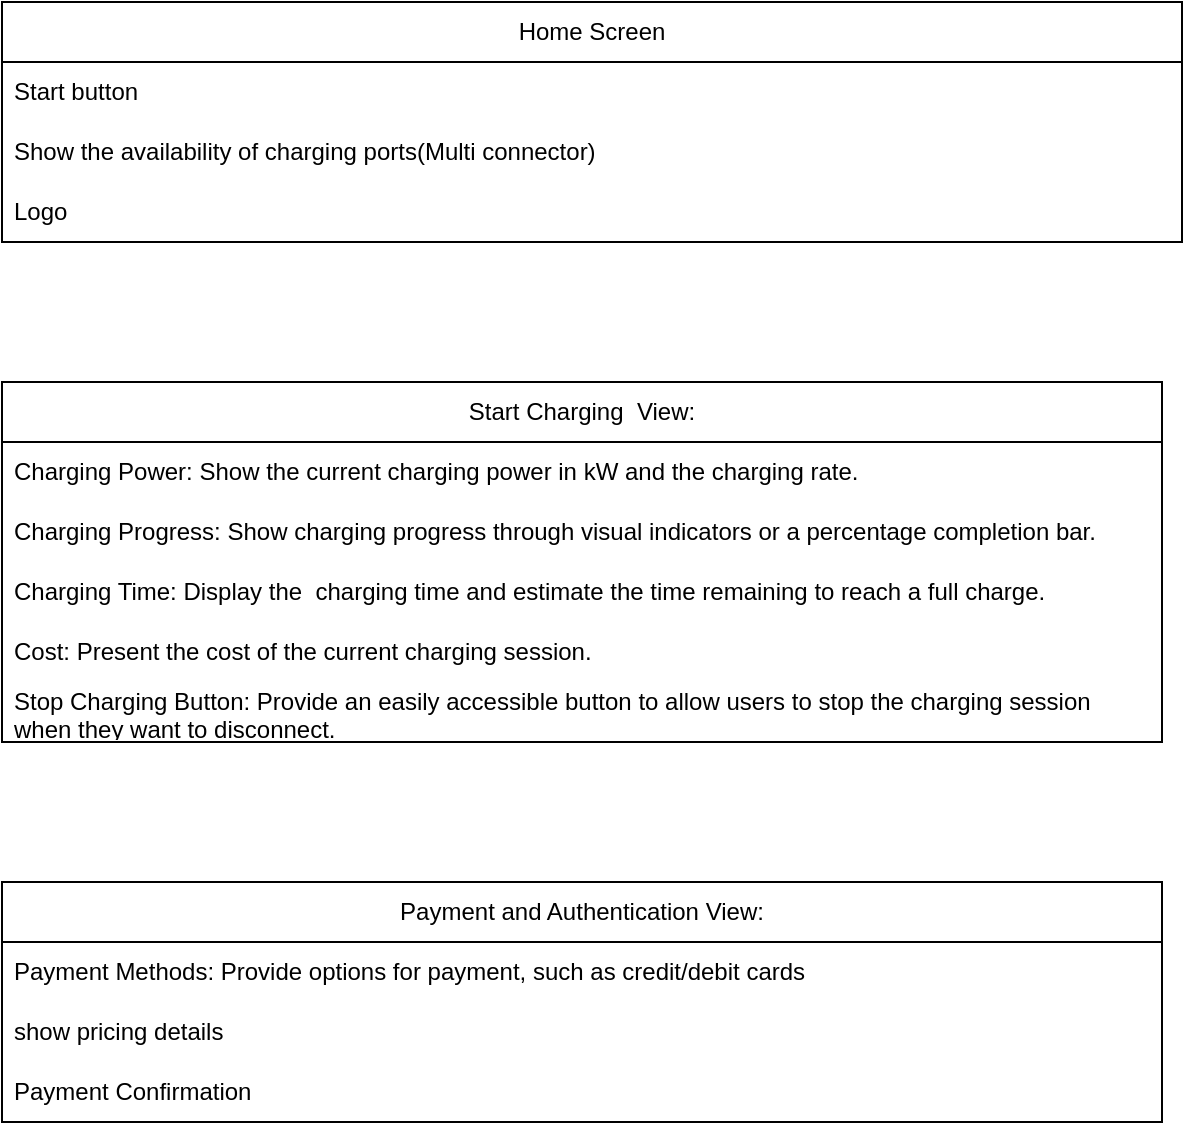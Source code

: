 <mxfile version="21.6.2" type="github">
  <diagram name="第 1 页" id="5llI7hip83dVb_qKVo8m">
    <mxGraphModel dx="1434" dy="764" grid="1" gridSize="10" guides="1" tooltips="1" connect="1" arrows="1" fold="1" page="1" pageScale="1" pageWidth="827" pageHeight="1169" math="0" shadow="0">
      <root>
        <mxCell id="0" />
        <mxCell id="1" parent="0" />
        <mxCell id="trf79LLRnFaGW3UVssNV-1" value="Home Screen" style="swimlane;fontStyle=0;childLayout=stackLayout;horizontal=1;startSize=30;horizontalStack=0;resizeParent=1;resizeParentMax=0;resizeLast=0;collapsible=1;marginBottom=0;whiteSpace=wrap;html=1;" parent="1" vertex="1">
          <mxGeometry x="80" y="30" width="590" height="120" as="geometry" />
        </mxCell>
        <mxCell id="trf79LLRnFaGW3UVssNV-2" value="Start button" style="text;strokeColor=none;fillColor=none;align=left;verticalAlign=middle;spacingLeft=4;spacingRight=4;overflow=hidden;points=[[0,0.5],[1,0.5]];portConstraint=eastwest;rotatable=0;whiteSpace=wrap;html=1;" parent="trf79LLRnFaGW3UVssNV-1" vertex="1">
          <mxGeometry y="30" width="590" height="30" as="geometry" />
        </mxCell>
        <mxCell id="trf79LLRnFaGW3UVssNV-3" value="Show the availability of charging ports(Multi connector)" style="text;strokeColor=none;fillColor=none;align=left;verticalAlign=middle;spacingLeft=4;spacingRight=4;overflow=hidden;points=[[0,0.5],[1,0.5]];portConstraint=eastwest;rotatable=0;whiteSpace=wrap;html=1;" parent="trf79LLRnFaGW3UVssNV-1" vertex="1">
          <mxGeometry y="60" width="590" height="30" as="geometry" />
        </mxCell>
        <mxCell id="trf79LLRnFaGW3UVssNV-11" value="Logo" style="text;strokeColor=none;fillColor=none;align=left;verticalAlign=middle;spacingLeft=4;spacingRight=4;overflow=hidden;points=[[0,0.5],[1,0.5]];portConstraint=eastwest;rotatable=0;whiteSpace=wrap;html=1;" parent="trf79LLRnFaGW3UVssNV-1" vertex="1">
          <mxGeometry y="90" width="590" height="30" as="geometry" />
        </mxCell>
        <mxCell id="trf79LLRnFaGW3UVssNV-5" value="Payment and Authentication View:" style="swimlane;fontStyle=0;childLayout=stackLayout;horizontal=1;startSize=30;horizontalStack=0;resizeParent=1;resizeParentMax=0;resizeLast=0;collapsible=1;marginBottom=0;whiteSpace=wrap;html=1;" parent="1" vertex="1">
          <mxGeometry x="80" y="470" width="580" height="120" as="geometry" />
        </mxCell>
        <mxCell id="trf79LLRnFaGW3UVssNV-6" value="Payment Methods: Provide options for payment, such as credit/debit cards" style="text;strokeColor=none;fillColor=none;align=left;verticalAlign=middle;spacingLeft=4;spacingRight=4;overflow=hidden;points=[[0,0.5],[1,0.5]];portConstraint=eastwest;rotatable=0;whiteSpace=wrap;html=1;" parent="trf79LLRnFaGW3UVssNV-5" vertex="1">
          <mxGeometry y="30" width="580" height="30" as="geometry" />
        </mxCell>
        <mxCell id="trf79LLRnFaGW3UVssNV-13" value="show pricing details" style="text;strokeColor=none;fillColor=none;align=left;verticalAlign=middle;spacingLeft=4;spacingRight=4;overflow=hidden;points=[[0,0.5],[1,0.5]];portConstraint=eastwest;rotatable=0;whiteSpace=wrap;html=1;" parent="trf79LLRnFaGW3UVssNV-5" vertex="1">
          <mxGeometry y="60" width="580" height="30" as="geometry" />
        </mxCell>
        <mxCell id="trf79LLRnFaGW3UVssNV-14" value="Payment Confirmation" style="text;strokeColor=none;fillColor=none;align=left;verticalAlign=middle;spacingLeft=4;spacingRight=4;overflow=hidden;points=[[0,0.5],[1,0.5]];portConstraint=eastwest;rotatable=0;whiteSpace=wrap;html=1;" parent="trf79LLRnFaGW3UVssNV-5" vertex="1">
          <mxGeometry y="90" width="580" height="30" as="geometry" />
        </mxCell>
        <mxCell id="trf79LLRnFaGW3UVssNV-15" value="Start Charging&amp;nbsp; View:" style="swimlane;fontStyle=0;childLayout=stackLayout;horizontal=1;startSize=30;horizontalStack=0;resizeParent=1;resizeParentMax=0;resizeLast=0;collapsible=1;marginBottom=0;whiteSpace=wrap;html=1;" parent="1" vertex="1">
          <mxGeometry x="80" y="220" width="580" height="180" as="geometry" />
        </mxCell>
        <mxCell id="trf79LLRnFaGW3UVssNV-16" value="Charging Power: Show the current charging power in kW and the charging rate." style="text;strokeColor=none;fillColor=none;align=left;verticalAlign=middle;spacingLeft=4;spacingRight=4;overflow=hidden;points=[[0,0.5],[1,0.5]];portConstraint=eastwest;rotatable=0;whiteSpace=wrap;html=1;" parent="trf79LLRnFaGW3UVssNV-15" vertex="1">
          <mxGeometry y="30" width="580" height="30" as="geometry" />
        </mxCell>
        <mxCell id="UigElkaD9CPM_pQSmXkz-2" value="Charging Progress: Show charging progress through visual indicators or a percentage completion bar." style="text;strokeColor=none;fillColor=none;align=left;verticalAlign=middle;spacingLeft=4;spacingRight=4;overflow=hidden;points=[[0,0.5],[1,0.5]];portConstraint=eastwest;rotatable=0;whiteSpace=wrap;html=1;" vertex="1" parent="trf79LLRnFaGW3UVssNV-15">
          <mxGeometry y="60" width="580" height="30" as="geometry" />
        </mxCell>
        <mxCell id="trf79LLRnFaGW3UVssNV-17" value="Charging Time: Display the&amp;nbsp; charging time and estimate the time remaining to reach a full charge." style="text;strokeColor=none;fillColor=none;align=left;verticalAlign=middle;spacingLeft=4;spacingRight=4;overflow=hidden;points=[[0,0.5],[1,0.5]];portConstraint=eastwest;rotatable=0;whiteSpace=wrap;html=1;" parent="trf79LLRnFaGW3UVssNV-15" vertex="1">
          <mxGeometry y="90" width="580" height="30" as="geometry" />
        </mxCell>
        <mxCell id="trf79LLRnFaGW3UVssNV-18" value="Cost: Present the cost of the current charging session." style="text;strokeColor=none;fillColor=none;align=left;verticalAlign=middle;spacingLeft=4;spacingRight=4;overflow=hidden;points=[[0,0.5],[1,0.5]];portConstraint=eastwest;rotatable=0;whiteSpace=wrap;html=1;" parent="trf79LLRnFaGW3UVssNV-15" vertex="1">
          <mxGeometry y="120" width="580" height="30" as="geometry" />
        </mxCell>
        <mxCell id="UigElkaD9CPM_pQSmXkz-1" value="Stop Charging Button: Provide an easily accessible button to allow users to stop the charging session when they want to disconnect." style="text;strokeColor=none;fillColor=none;align=left;verticalAlign=middle;spacingLeft=4;spacingRight=4;overflow=hidden;points=[[0,0.5],[1,0.5]];portConstraint=eastwest;rotatable=0;whiteSpace=wrap;html=1;" vertex="1" parent="trf79LLRnFaGW3UVssNV-15">
          <mxGeometry y="150" width="580" height="30" as="geometry" />
        </mxCell>
      </root>
    </mxGraphModel>
  </diagram>
</mxfile>
